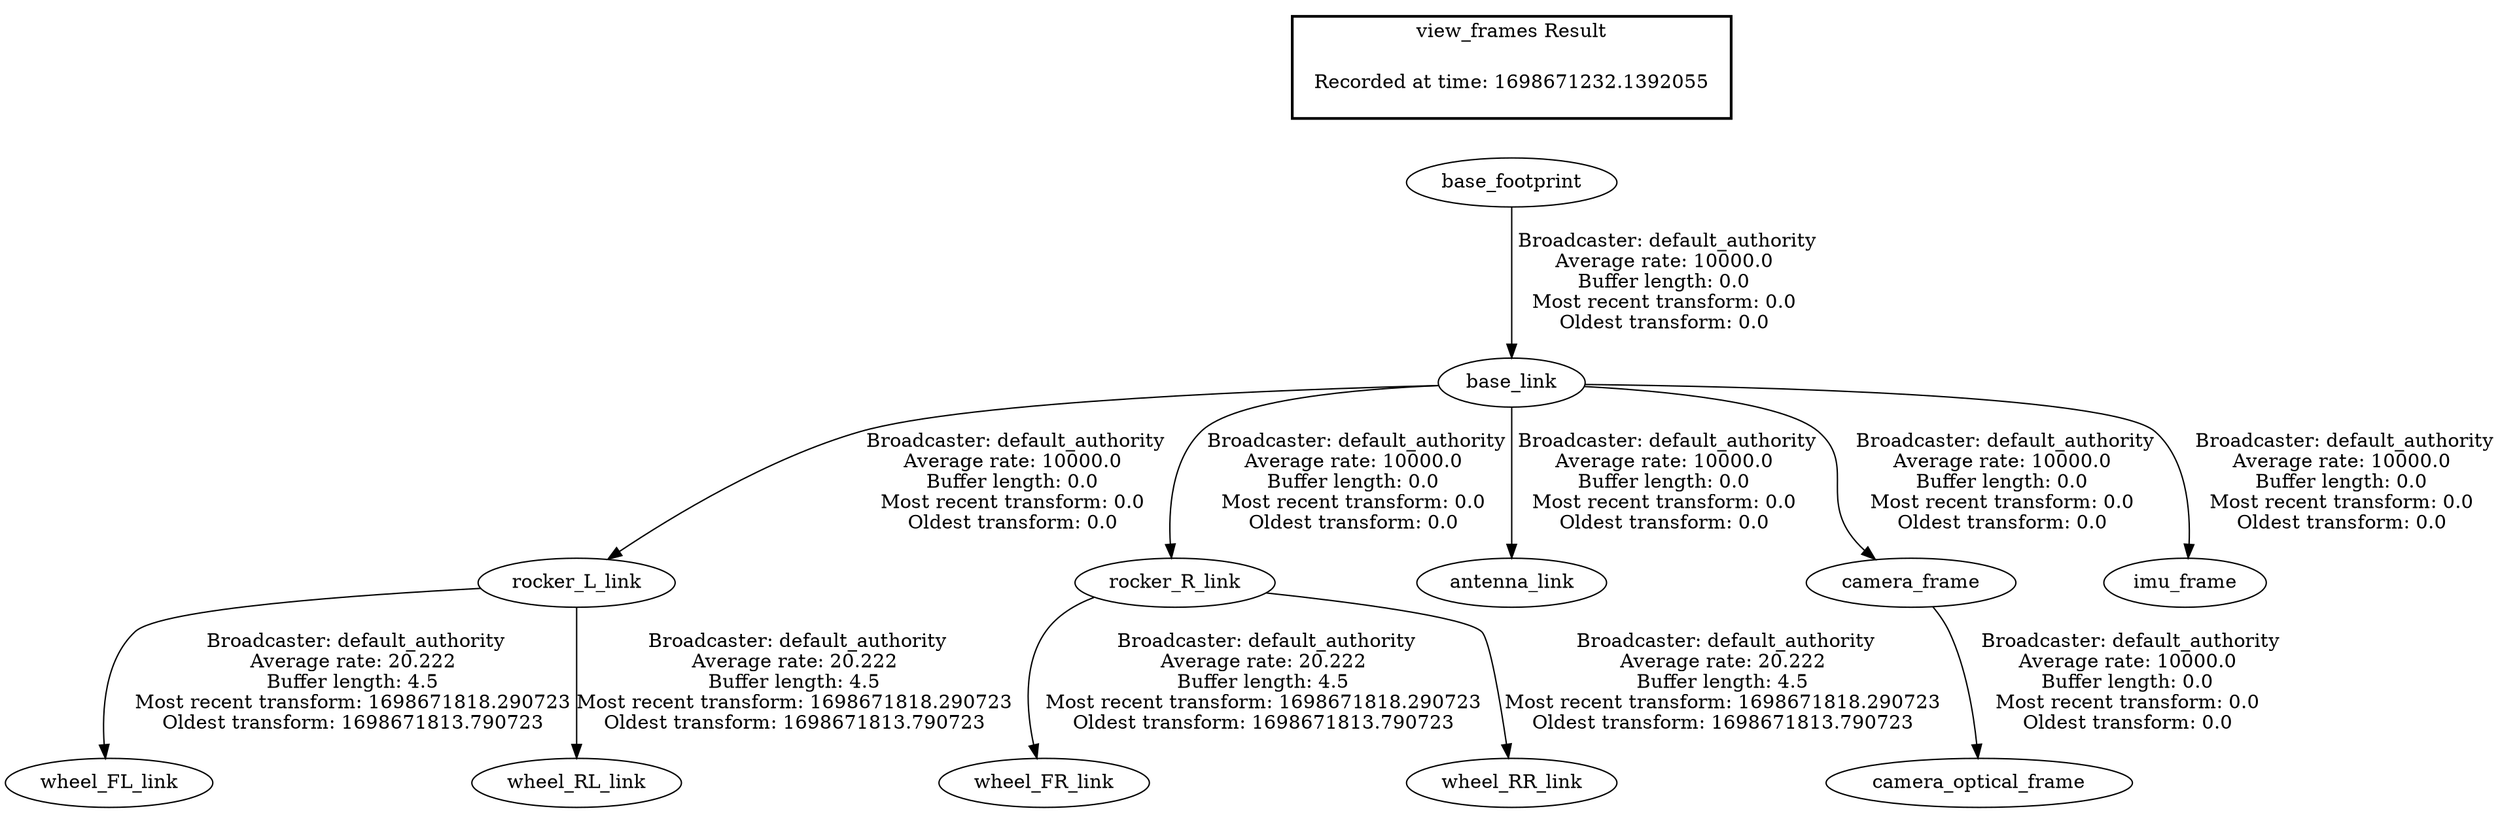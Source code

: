 digraph G {
"rocker_L_link" -> "wheel_FL_link"[label=" Broadcaster: default_authority\nAverage rate: 20.222\nBuffer length: 4.5\nMost recent transform: 1698671818.290723\nOldest transform: 1698671813.790723\n"];
"base_link" -> "rocker_L_link"[label=" Broadcaster: default_authority\nAverage rate: 10000.0\nBuffer length: 0.0\nMost recent transform: 0.0\nOldest transform: 0.0\n"];
"rocker_R_link" -> "wheel_FR_link"[label=" Broadcaster: default_authority\nAverage rate: 20.222\nBuffer length: 4.5\nMost recent transform: 1698671818.290723\nOldest transform: 1698671813.790723\n"];
"base_link" -> "rocker_R_link"[label=" Broadcaster: default_authority\nAverage rate: 10000.0\nBuffer length: 0.0\nMost recent transform: 0.0\nOldest transform: 0.0\n"];
"rocker_L_link" -> "wheel_RL_link"[label=" Broadcaster: default_authority\nAverage rate: 20.222\nBuffer length: 4.5\nMost recent transform: 1698671818.290723\nOldest transform: 1698671813.790723\n"];
"rocker_R_link" -> "wheel_RR_link"[label=" Broadcaster: default_authority\nAverage rate: 20.222\nBuffer length: 4.5\nMost recent transform: 1698671818.290723\nOldest transform: 1698671813.790723\n"];
"base_link" -> "antenna_link"[label=" Broadcaster: default_authority\nAverage rate: 10000.0\nBuffer length: 0.0\nMost recent transform: 0.0\nOldest transform: 0.0\n"];
"base_footprint" -> "base_link"[label=" Broadcaster: default_authority\nAverage rate: 10000.0\nBuffer length: 0.0\nMost recent transform: 0.0\nOldest transform: 0.0\n"];
"base_link" -> "camera_frame"[label=" Broadcaster: default_authority\nAverage rate: 10000.0\nBuffer length: 0.0\nMost recent transform: 0.0\nOldest transform: 0.0\n"];
"camera_frame" -> "camera_optical_frame"[label=" Broadcaster: default_authority\nAverage rate: 10000.0\nBuffer length: 0.0\nMost recent transform: 0.0\nOldest transform: 0.0\n"];
"base_link" -> "imu_frame"[label=" Broadcaster: default_authority\nAverage rate: 10000.0\nBuffer length: 0.0\nMost recent transform: 0.0\nOldest transform: 0.0\n"];
edge [style=invis];
 subgraph cluster_legend { style=bold; color=black; label ="view_frames Result";
"Recorded at time: 1698671232.1392055"[ shape=plaintext ] ;
}->"base_footprint";
}